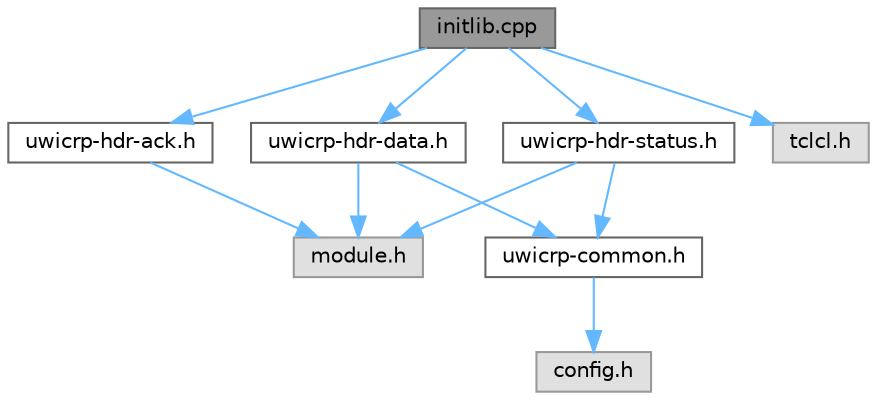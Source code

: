 digraph "initlib.cpp"
{
 // LATEX_PDF_SIZE
  bgcolor="transparent";
  edge [fontname=Helvetica,fontsize=10,labelfontname=Helvetica,labelfontsize=10];
  node [fontname=Helvetica,fontsize=10,shape=box,height=0.2,width=0.4];
  Node1 [id="Node000001",label="initlib.cpp",height=0.2,width=0.4,color="gray40", fillcolor="grey60", style="filled", fontcolor="black",tooltip="Provides the initialization of uwicrp libraries."];
  Node1 -> Node2 [id="edge1_Node000001_Node000002",color="steelblue1",style="solid",tooltip=" "];
  Node2 [id="Node000002",label="uwicrp-hdr-ack.h",height=0.2,width=0.4,color="grey40", fillcolor="white", style="filled",URL="$uwicrp-hdr-ack_8h.html",tooltip="Provides the Ack Messages header description."];
  Node2 -> Node3 [id="edge2_Node000002_Node000003",color="steelblue1",style="solid",tooltip=" "];
  Node3 [id="Node000003",label="module.h",height=0.2,width=0.4,color="grey60", fillcolor="#E0E0E0", style="filled",tooltip=" "];
  Node1 -> Node4 [id="edge3_Node000001_Node000004",color="steelblue1",style="solid",tooltip=" "];
  Node4 [id="Node000004",label="uwicrp-hdr-data.h",height=0.2,width=0.4,color="grey40", fillcolor="white", style="filled",URL="$uwicrp-hdr-data_8h.html",tooltip="Provides the Data Messages header description."];
  Node4 -> Node5 [id="edge4_Node000004_Node000005",color="steelblue1",style="solid",tooltip=" "];
  Node5 [id="Node000005",label="uwicrp-common.h",height=0.2,width=0.4,color="grey40", fillcolor="white", style="filled",URL="$uwicrp-common_8h.html",tooltip="Common structures and definition used by UWICRP."];
  Node5 -> Node6 [id="edge5_Node000005_Node000006",color="steelblue1",style="solid",tooltip=" "];
  Node6 [id="Node000006",label="config.h",height=0.2,width=0.4,color="grey60", fillcolor="#E0E0E0", style="filled",tooltip=" "];
  Node4 -> Node3 [id="edge6_Node000004_Node000003",color="steelblue1",style="solid",tooltip=" "];
  Node1 -> Node7 [id="edge7_Node000001_Node000007",color="steelblue1",style="solid",tooltip=" "];
  Node7 [id="Node000007",label="uwicrp-hdr-status.h",height=0.2,width=0.4,color="grey40", fillcolor="white", style="filled",URL="$uwicrp-hdr-status_8h.html",tooltip="Provides the Status Messages header description."];
  Node7 -> Node5 [id="edge8_Node000007_Node000005",color="steelblue1",style="solid",tooltip=" "];
  Node7 -> Node3 [id="edge9_Node000007_Node000003",color="steelblue1",style="solid",tooltip=" "];
  Node1 -> Node8 [id="edge10_Node000001_Node000008",color="steelblue1",style="solid",tooltip=" "];
  Node8 [id="Node000008",label="tclcl.h",height=0.2,width=0.4,color="grey60", fillcolor="#E0E0E0", style="filled",tooltip=" "];
}
